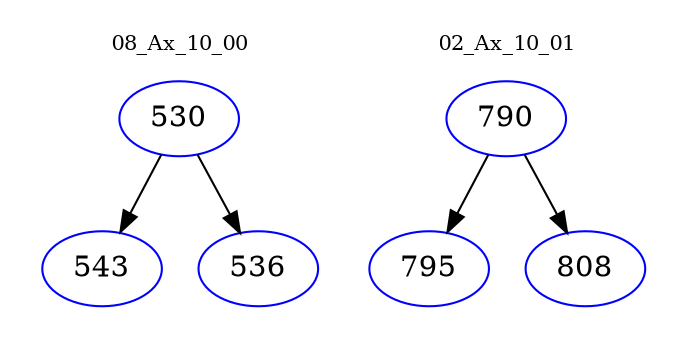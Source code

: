 digraph{
subgraph cluster_0 {
color = white
label = "08_Ax_10_00";
fontsize=10;
T0_530 [label="530", color="blue"]
T0_530 -> T0_543 [color="black"]
T0_543 [label="543", color="blue"]
T0_530 -> T0_536 [color="black"]
T0_536 [label="536", color="blue"]
}
subgraph cluster_1 {
color = white
label = "02_Ax_10_01";
fontsize=10;
T1_790 [label="790", color="blue"]
T1_790 -> T1_795 [color="black"]
T1_795 [label="795", color="blue"]
T1_790 -> T1_808 [color="black"]
T1_808 [label="808", color="blue"]
}
}
